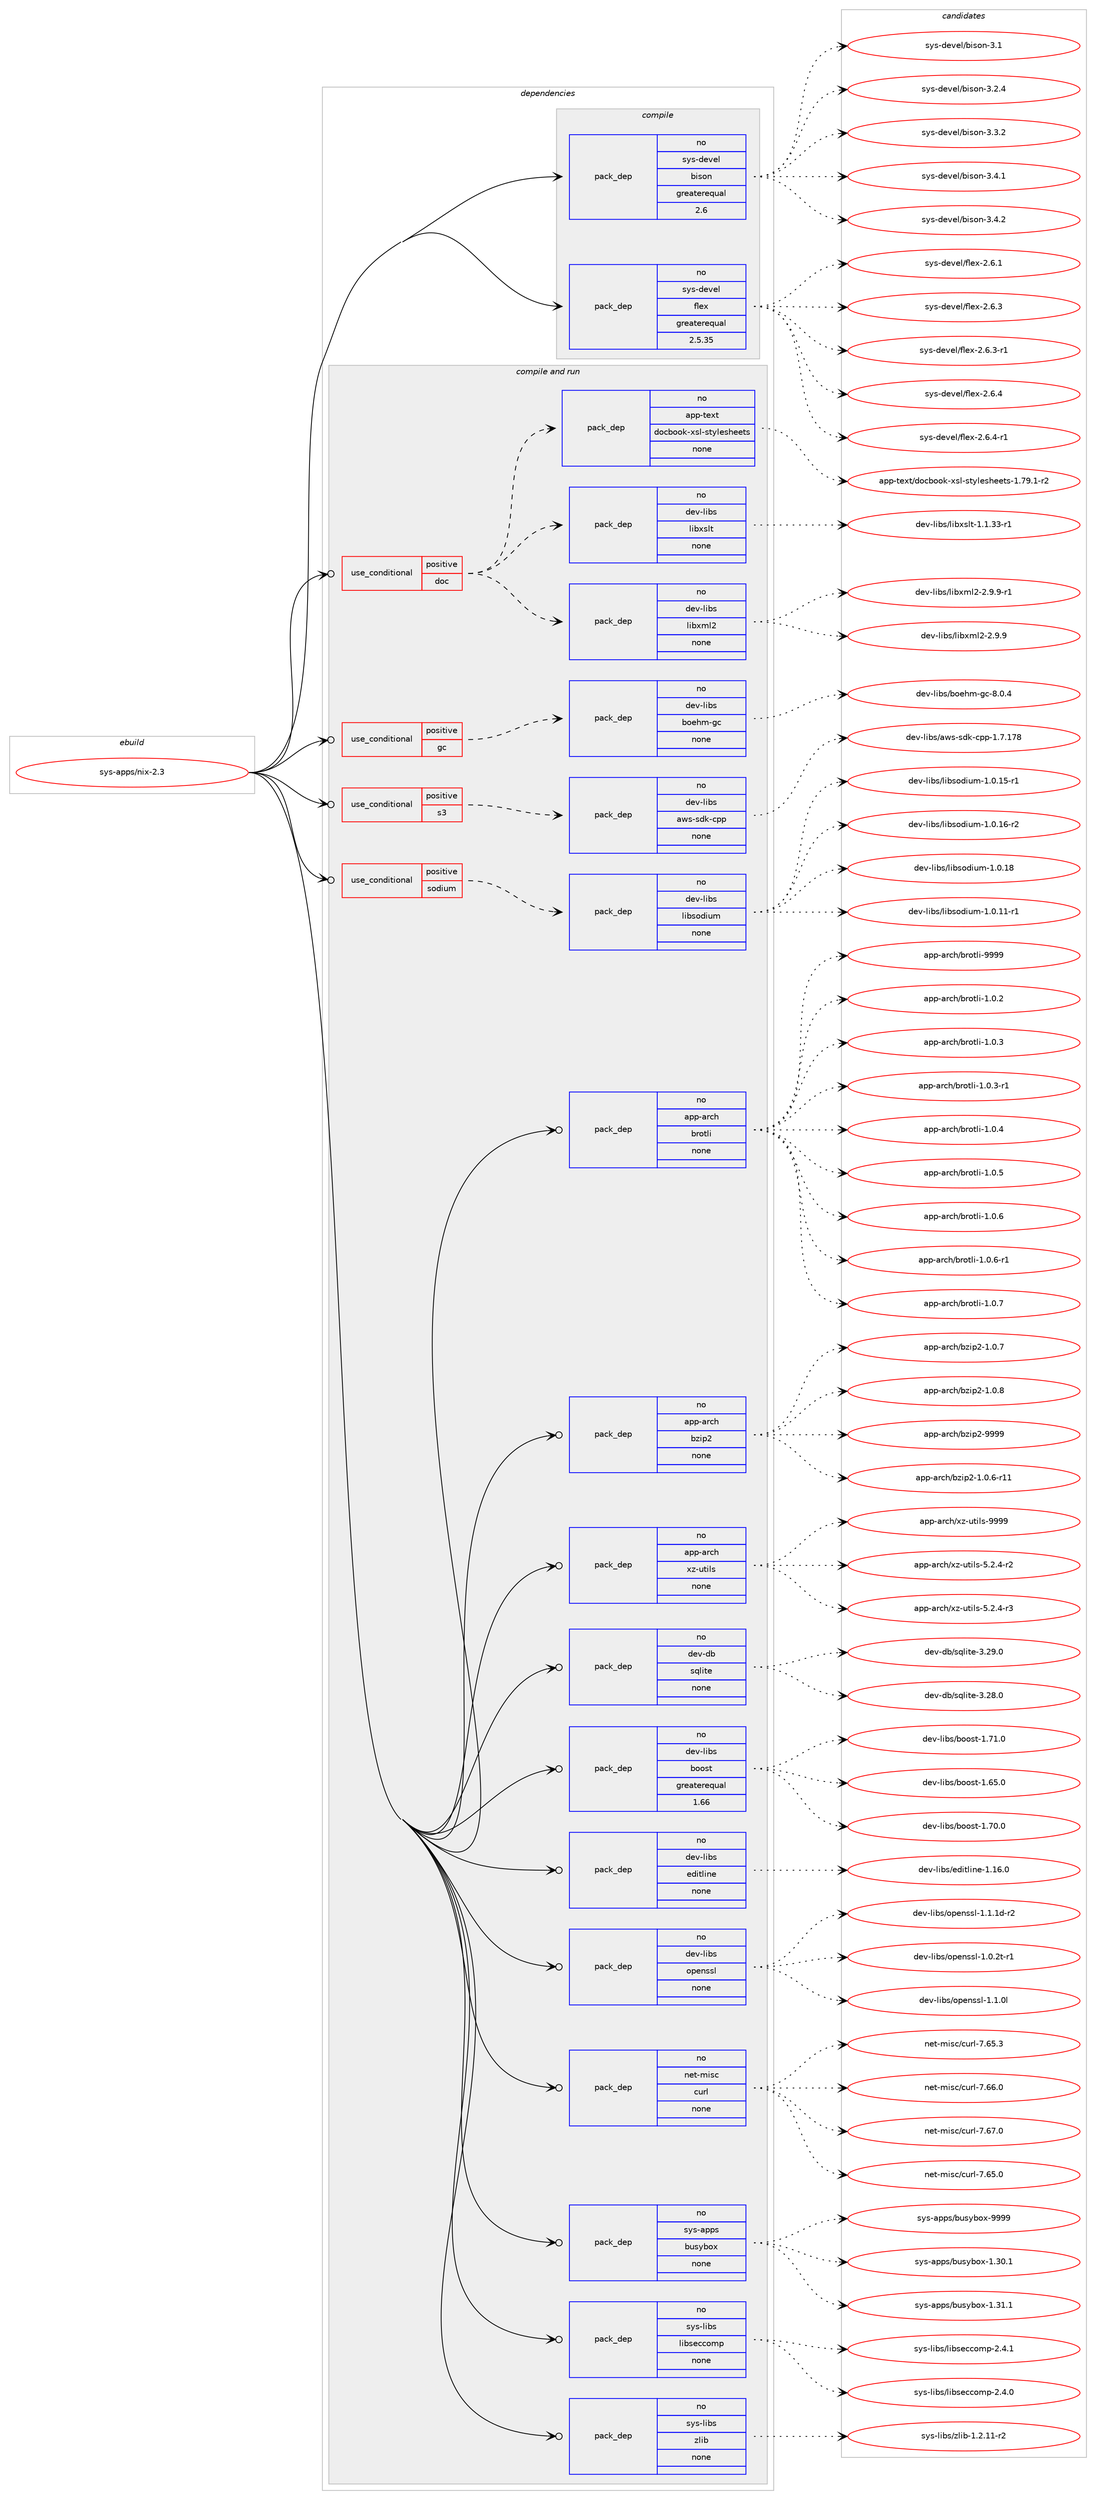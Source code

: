 digraph prolog {

# *************
# Graph options
# *************

newrank=true;
concentrate=true;
compound=true;
graph [rankdir=LR,fontname=Helvetica,fontsize=10,ranksep=1.5];#, ranksep=2.5, nodesep=0.2];
edge  [arrowhead=vee];
node  [fontname=Helvetica,fontsize=10];

# **********
# The ebuild
# **********

subgraph cluster_leftcol {
color=gray;
rank=same;
label=<<i>ebuild</i>>;
id [label="sys-apps/nix-2.3", color=red, width=4, href="../sys-apps/nix-2.3.svg"];
}

# ****************
# The dependencies
# ****************

subgraph cluster_midcol {
color=gray;
label=<<i>dependencies</i>>;
subgraph cluster_compile {
fillcolor="#eeeeee";
style=filled;
label=<<i>compile</i>>;
subgraph pack650059 {
dependency876510 [label=<<TABLE BORDER="0" CELLBORDER="1" CELLSPACING="0" CELLPADDING="4" WIDTH="220"><TR><TD ROWSPAN="6" CELLPADDING="30">pack_dep</TD></TR><TR><TD WIDTH="110">no</TD></TR><TR><TD>sys-devel</TD></TR><TR><TD>bison</TD></TR><TR><TD>greaterequal</TD></TR><TR><TD>2.6</TD></TR></TABLE>>, shape=none, color=blue];
}
id:e -> dependency876510:w [weight=20,style="solid",arrowhead="vee"];
subgraph pack650060 {
dependency876511 [label=<<TABLE BORDER="0" CELLBORDER="1" CELLSPACING="0" CELLPADDING="4" WIDTH="220"><TR><TD ROWSPAN="6" CELLPADDING="30">pack_dep</TD></TR><TR><TD WIDTH="110">no</TD></TR><TR><TD>sys-devel</TD></TR><TR><TD>flex</TD></TR><TR><TD>greaterequal</TD></TR><TR><TD>2.5.35</TD></TR></TABLE>>, shape=none, color=blue];
}
id:e -> dependency876511:w [weight=20,style="solid",arrowhead="vee"];
}
subgraph cluster_compileandrun {
fillcolor="#eeeeee";
style=filled;
label=<<i>compile and run</i>>;
subgraph cond211087 {
dependency876512 [label=<<TABLE BORDER="0" CELLBORDER="1" CELLSPACING="0" CELLPADDING="4"><TR><TD ROWSPAN="3" CELLPADDING="10">use_conditional</TD></TR><TR><TD>positive</TD></TR><TR><TD>doc</TD></TR></TABLE>>, shape=none, color=red];
subgraph pack650061 {
dependency876513 [label=<<TABLE BORDER="0" CELLBORDER="1" CELLSPACING="0" CELLPADDING="4" WIDTH="220"><TR><TD ROWSPAN="6" CELLPADDING="30">pack_dep</TD></TR><TR><TD WIDTH="110">no</TD></TR><TR><TD>dev-libs</TD></TR><TR><TD>libxml2</TD></TR><TR><TD>none</TD></TR><TR><TD></TD></TR></TABLE>>, shape=none, color=blue];
}
dependency876512:e -> dependency876513:w [weight=20,style="dashed",arrowhead="vee"];
subgraph pack650062 {
dependency876514 [label=<<TABLE BORDER="0" CELLBORDER="1" CELLSPACING="0" CELLPADDING="4" WIDTH="220"><TR><TD ROWSPAN="6" CELLPADDING="30">pack_dep</TD></TR><TR><TD WIDTH="110">no</TD></TR><TR><TD>dev-libs</TD></TR><TR><TD>libxslt</TD></TR><TR><TD>none</TD></TR><TR><TD></TD></TR></TABLE>>, shape=none, color=blue];
}
dependency876512:e -> dependency876514:w [weight=20,style="dashed",arrowhead="vee"];
subgraph pack650063 {
dependency876515 [label=<<TABLE BORDER="0" CELLBORDER="1" CELLSPACING="0" CELLPADDING="4" WIDTH="220"><TR><TD ROWSPAN="6" CELLPADDING="30">pack_dep</TD></TR><TR><TD WIDTH="110">no</TD></TR><TR><TD>app-text</TD></TR><TR><TD>docbook-xsl-stylesheets</TD></TR><TR><TD>none</TD></TR><TR><TD></TD></TR></TABLE>>, shape=none, color=blue];
}
dependency876512:e -> dependency876515:w [weight=20,style="dashed",arrowhead="vee"];
}
id:e -> dependency876512:w [weight=20,style="solid",arrowhead="odotvee"];
subgraph cond211088 {
dependency876516 [label=<<TABLE BORDER="0" CELLBORDER="1" CELLSPACING="0" CELLPADDING="4"><TR><TD ROWSPAN="3" CELLPADDING="10">use_conditional</TD></TR><TR><TD>positive</TD></TR><TR><TD>gc</TD></TR></TABLE>>, shape=none, color=red];
subgraph pack650064 {
dependency876517 [label=<<TABLE BORDER="0" CELLBORDER="1" CELLSPACING="0" CELLPADDING="4" WIDTH="220"><TR><TD ROWSPAN="6" CELLPADDING="30">pack_dep</TD></TR><TR><TD WIDTH="110">no</TD></TR><TR><TD>dev-libs</TD></TR><TR><TD>boehm-gc</TD></TR><TR><TD>none</TD></TR><TR><TD></TD></TR></TABLE>>, shape=none, color=blue];
}
dependency876516:e -> dependency876517:w [weight=20,style="dashed",arrowhead="vee"];
}
id:e -> dependency876516:w [weight=20,style="solid",arrowhead="odotvee"];
subgraph cond211089 {
dependency876518 [label=<<TABLE BORDER="0" CELLBORDER="1" CELLSPACING="0" CELLPADDING="4"><TR><TD ROWSPAN="3" CELLPADDING="10">use_conditional</TD></TR><TR><TD>positive</TD></TR><TR><TD>s3</TD></TR></TABLE>>, shape=none, color=red];
subgraph pack650065 {
dependency876519 [label=<<TABLE BORDER="0" CELLBORDER="1" CELLSPACING="0" CELLPADDING="4" WIDTH="220"><TR><TD ROWSPAN="6" CELLPADDING="30">pack_dep</TD></TR><TR><TD WIDTH="110">no</TD></TR><TR><TD>dev-libs</TD></TR><TR><TD>aws-sdk-cpp</TD></TR><TR><TD>none</TD></TR><TR><TD></TD></TR></TABLE>>, shape=none, color=blue];
}
dependency876518:e -> dependency876519:w [weight=20,style="dashed",arrowhead="vee"];
}
id:e -> dependency876518:w [weight=20,style="solid",arrowhead="odotvee"];
subgraph cond211090 {
dependency876520 [label=<<TABLE BORDER="0" CELLBORDER="1" CELLSPACING="0" CELLPADDING="4"><TR><TD ROWSPAN="3" CELLPADDING="10">use_conditional</TD></TR><TR><TD>positive</TD></TR><TR><TD>sodium</TD></TR></TABLE>>, shape=none, color=red];
subgraph pack650066 {
dependency876521 [label=<<TABLE BORDER="0" CELLBORDER="1" CELLSPACING="0" CELLPADDING="4" WIDTH="220"><TR><TD ROWSPAN="6" CELLPADDING="30">pack_dep</TD></TR><TR><TD WIDTH="110">no</TD></TR><TR><TD>dev-libs</TD></TR><TR><TD>libsodium</TD></TR><TR><TD>none</TD></TR><TR><TD></TD></TR></TABLE>>, shape=none, color=blue];
}
dependency876520:e -> dependency876521:w [weight=20,style="dashed",arrowhead="vee"];
}
id:e -> dependency876520:w [weight=20,style="solid",arrowhead="odotvee"];
subgraph pack650067 {
dependency876522 [label=<<TABLE BORDER="0" CELLBORDER="1" CELLSPACING="0" CELLPADDING="4" WIDTH="220"><TR><TD ROWSPAN="6" CELLPADDING="30">pack_dep</TD></TR><TR><TD WIDTH="110">no</TD></TR><TR><TD>app-arch</TD></TR><TR><TD>brotli</TD></TR><TR><TD>none</TD></TR><TR><TD></TD></TR></TABLE>>, shape=none, color=blue];
}
id:e -> dependency876522:w [weight=20,style="solid",arrowhead="odotvee"];
subgraph pack650068 {
dependency876523 [label=<<TABLE BORDER="0" CELLBORDER="1" CELLSPACING="0" CELLPADDING="4" WIDTH="220"><TR><TD ROWSPAN="6" CELLPADDING="30">pack_dep</TD></TR><TR><TD WIDTH="110">no</TD></TR><TR><TD>app-arch</TD></TR><TR><TD>bzip2</TD></TR><TR><TD>none</TD></TR><TR><TD></TD></TR></TABLE>>, shape=none, color=blue];
}
id:e -> dependency876523:w [weight=20,style="solid",arrowhead="odotvee"];
subgraph pack650069 {
dependency876524 [label=<<TABLE BORDER="0" CELLBORDER="1" CELLSPACING="0" CELLPADDING="4" WIDTH="220"><TR><TD ROWSPAN="6" CELLPADDING="30">pack_dep</TD></TR><TR><TD WIDTH="110">no</TD></TR><TR><TD>app-arch</TD></TR><TR><TD>xz-utils</TD></TR><TR><TD>none</TD></TR><TR><TD></TD></TR></TABLE>>, shape=none, color=blue];
}
id:e -> dependency876524:w [weight=20,style="solid",arrowhead="odotvee"];
subgraph pack650070 {
dependency876525 [label=<<TABLE BORDER="0" CELLBORDER="1" CELLSPACING="0" CELLPADDING="4" WIDTH="220"><TR><TD ROWSPAN="6" CELLPADDING="30">pack_dep</TD></TR><TR><TD WIDTH="110">no</TD></TR><TR><TD>dev-db</TD></TR><TR><TD>sqlite</TD></TR><TR><TD>none</TD></TR><TR><TD></TD></TR></TABLE>>, shape=none, color=blue];
}
id:e -> dependency876525:w [weight=20,style="solid",arrowhead="odotvee"];
subgraph pack650071 {
dependency876526 [label=<<TABLE BORDER="0" CELLBORDER="1" CELLSPACING="0" CELLPADDING="4" WIDTH="220"><TR><TD ROWSPAN="6" CELLPADDING="30">pack_dep</TD></TR><TR><TD WIDTH="110">no</TD></TR><TR><TD>dev-libs</TD></TR><TR><TD>boost</TD></TR><TR><TD>greaterequal</TD></TR><TR><TD>1.66</TD></TR></TABLE>>, shape=none, color=blue];
}
id:e -> dependency876526:w [weight=20,style="solid",arrowhead="odotvee"];
subgraph pack650072 {
dependency876527 [label=<<TABLE BORDER="0" CELLBORDER="1" CELLSPACING="0" CELLPADDING="4" WIDTH="220"><TR><TD ROWSPAN="6" CELLPADDING="30">pack_dep</TD></TR><TR><TD WIDTH="110">no</TD></TR><TR><TD>dev-libs</TD></TR><TR><TD>editline</TD></TR><TR><TD>none</TD></TR><TR><TD></TD></TR></TABLE>>, shape=none, color=blue];
}
id:e -> dependency876527:w [weight=20,style="solid",arrowhead="odotvee"];
subgraph pack650073 {
dependency876528 [label=<<TABLE BORDER="0" CELLBORDER="1" CELLSPACING="0" CELLPADDING="4" WIDTH="220"><TR><TD ROWSPAN="6" CELLPADDING="30">pack_dep</TD></TR><TR><TD WIDTH="110">no</TD></TR><TR><TD>dev-libs</TD></TR><TR><TD>openssl</TD></TR><TR><TD>none</TD></TR><TR><TD></TD></TR></TABLE>>, shape=none, color=blue];
}
id:e -> dependency876528:w [weight=20,style="solid",arrowhead="odotvee"];
subgraph pack650074 {
dependency876529 [label=<<TABLE BORDER="0" CELLBORDER="1" CELLSPACING="0" CELLPADDING="4" WIDTH="220"><TR><TD ROWSPAN="6" CELLPADDING="30">pack_dep</TD></TR><TR><TD WIDTH="110">no</TD></TR><TR><TD>net-misc</TD></TR><TR><TD>curl</TD></TR><TR><TD>none</TD></TR><TR><TD></TD></TR></TABLE>>, shape=none, color=blue];
}
id:e -> dependency876529:w [weight=20,style="solid",arrowhead="odotvee"];
subgraph pack650075 {
dependency876530 [label=<<TABLE BORDER="0" CELLBORDER="1" CELLSPACING="0" CELLPADDING="4" WIDTH="220"><TR><TD ROWSPAN="6" CELLPADDING="30">pack_dep</TD></TR><TR><TD WIDTH="110">no</TD></TR><TR><TD>sys-apps</TD></TR><TR><TD>busybox</TD></TR><TR><TD>none</TD></TR><TR><TD></TD></TR></TABLE>>, shape=none, color=blue];
}
id:e -> dependency876530:w [weight=20,style="solid",arrowhead="odotvee"];
subgraph pack650076 {
dependency876531 [label=<<TABLE BORDER="0" CELLBORDER="1" CELLSPACING="0" CELLPADDING="4" WIDTH="220"><TR><TD ROWSPAN="6" CELLPADDING="30">pack_dep</TD></TR><TR><TD WIDTH="110">no</TD></TR><TR><TD>sys-libs</TD></TR><TR><TD>libseccomp</TD></TR><TR><TD>none</TD></TR><TR><TD></TD></TR></TABLE>>, shape=none, color=blue];
}
id:e -> dependency876531:w [weight=20,style="solid",arrowhead="odotvee"];
subgraph pack650077 {
dependency876532 [label=<<TABLE BORDER="0" CELLBORDER="1" CELLSPACING="0" CELLPADDING="4" WIDTH="220"><TR><TD ROWSPAN="6" CELLPADDING="30">pack_dep</TD></TR><TR><TD WIDTH="110">no</TD></TR><TR><TD>sys-libs</TD></TR><TR><TD>zlib</TD></TR><TR><TD>none</TD></TR><TR><TD></TD></TR></TABLE>>, shape=none, color=blue];
}
id:e -> dependency876532:w [weight=20,style="solid",arrowhead="odotvee"];
}
subgraph cluster_run {
fillcolor="#eeeeee";
style=filled;
label=<<i>run</i>>;
}
}

# **************
# The candidates
# **************

subgraph cluster_choices {
rank=same;
color=gray;
label=<<i>candidates</i>>;

subgraph choice650059 {
color=black;
nodesep=1;
choice11512111545100101118101108479810511511111045514649 [label="sys-devel/bison-3.1", color=red, width=4,href="../sys-devel/bison-3.1.svg"];
choice115121115451001011181011084798105115111110455146504652 [label="sys-devel/bison-3.2.4", color=red, width=4,href="../sys-devel/bison-3.2.4.svg"];
choice115121115451001011181011084798105115111110455146514650 [label="sys-devel/bison-3.3.2", color=red, width=4,href="../sys-devel/bison-3.3.2.svg"];
choice115121115451001011181011084798105115111110455146524649 [label="sys-devel/bison-3.4.1", color=red, width=4,href="../sys-devel/bison-3.4.1.svg"];
choice115121115451001011181011084798105115111110455146524650 [label="sys-devel/bison-3.4.2", color=red, width=4,href="../sys-devel/bison-3.4.2.svg"];
dependency876510:e -> choice11512111545100101118101108479810511511111045514649:w [style=dotted,weight="100"];
dependency876510:e -> choice115121115451001011181011084798105115111110455146504652:w [style=dotted,weight="100"];
dependency876510:e -> choice115121115451001011181011084798105115111110455146514650:w [style=dotted,weight="100"];
dependency876510:e -> choice115121115451001011181011084798105115111110455146524649:w [style=dotted,weight="100"];
dependency876510:e -> choice115121115451001011181011084798105115111110455146524650:w [style=dotted,weight="100"];
}
subgraph choice650060 {
color=black;
nodesep=1;
choice1151211154510010111810110847102108101120455046544649 [label="sys-devel/flex-2.6.1", color=red, width=4,href="../sys-devel/flex-2.6.1.svg"];
choice1151211154510010111810110847102108101120455046544651 [label="sys-devel/flex-2.6.3", color=red, width=4,href="../sys-devel/flex-2.6.3.svg"];
choice11512111545100101118101108471021081011204550465446514511449 [label="sys-devel/flex-2.6.3-r1", color=red, width=4,href="../sys-devel/flex-2.6.3-r1.svg"];
choice1151211154510010111810110847102108101120455046544652 [label="sys-devel/flex-2.6.4", color=red, width=4,href="../sys-devel/flex-2.6.4.svg"];
choice11512111545100101118101108471021081011204550465446524511449 [label="sys-devel/flex-2.6.4-r1", color=red, width=4,href="../sys-devel/flex-2.6.4-r1.svg"];
dependency876511:e -> choice1151211154510010111810110847102108101120455046544649:w [style=dotted,weight="100"];
dependency876511:e -> choice1151211154510010111810110847102108101120455046544651:w [style=dotted,weight="100"];
dependency876511:e -> choice11512111545100101118101108471021081011204550465446514511449:w [style=dotted,weight="100"];
dependency876511:e -> choice1151211154510010111810110847102108101120455046544652:w [style=dotted,weight="100"];
dependency876511:e -> choice11512111545100101118101108471021081011204550465446524511449:w [style=dotted,weight="100"];
}
subgraph choice650061 {
color=black;
nodesep=1;
choice1001011184510810598115471081059812010910850455046574657 [label="dev-libs/libxml2-2.9.9", color=red, width=4,href="../dev-libs/libxml2-2.9.9.svg"];
choice10010111845108105981154710810598120109108504550465746574511449 [label="dev-libs/libxml2-2.9.9-r1", color=red, width=4,href="../dev-libs/libxml2-2.9.9-r1.svg"];
dependency876513:e -> choice1001011184510810598115471081059812010910850455046574657:w [style=dotted,weight="100"];
dependency876513:e -> choice10010111845108105981154710810598120109108504550465746574511449:w [style=dotted,weight="100"];
}
subgraph choice650062 {
color=black;
nodesep=1;
choice10010111845108105981154710810598120115108116454946494651514511449 [label="dev-libs/libxslt-1.1.33-r1", color=red, width=4,href="../dev-libs/libxslt-1.1.33-r1.svg"];
dependency876514:e -> choice10010111845108105981154710810598120115108116454946494651514511449:w [style=dotted,weight="100"];
}
subgraph choice650063 {
color=black;
nodesep=1;
choice97112112451161011201164710011199981111111074512011510845115116121108101115104101101116115454946555746494511450 [label="app-text/docbook-xsl-stylesheets-1.79.1-r2", color=red, width=4,href="../app-text/docbook-xsl-stylesheets-1.79.1-r2.svg"];
dependency876515:e -> choice97112112451161011201164710011199981111111074512011510845115116121108101115104101101116115454946555746494511450:w [style=dotted,weight="100"];
}
subgraph choice650064 {
color=black;
nodesep=1;
choice100101118451081059811547981111011041094510399455646484652 [label="dev-libs/boehm-gc-8.0.4", color=red, width=4,href="../dev-libs/boehm-gc-8.0.4.svg"];
dependency876517:e -> choice100101118451081059811547981111011041094510399455646484652:w [style=dotted,weight="100"];
}
subgraph choice650065 {
color=black;
nodesep=1;
choice100101118451081059811547971191154511510010745991121124549465546495556 [label="dev-libs/aws-sdk-cpp-1.7.178", color=red, width=4,href="../dev-libs/aws-sdk-cpp-1.7.178.svg"];
dependency876519:e -> choice100101118451081059811547971191154511510010745991121124549465546495556:w [style=dotted,weight="100"];
}
subgraph choice650066 {
color=black;
nodesep=1;
choice10010111845108105981154710810598115111100105117109454946484649494511449 [label="dev-libs/libsodium-1.0.11-r1", color=red, width=4,href="../dev-libs/libsodium-1.0.11-r1.svg"];
choice10010111845108105981154710810598115111100105117109454946484649534511449 [label="dev-libs/libsodium-1.0.15-r1", color=red, width=4,href="../dev-libs/libsodium-1.0.15-r1.svg"];
choice10010111845108105981154710810598115111100105117109454946484649544511450 [label="dev-libs/libsodium-1.0.16-r2", color=red, width=4,href="../dev-libs/libsodium-1.0.16-r2.svg"];
choice1001011184510810598115471081059811511110010511710945494648464956 [label="dev-libs/libsodium-1.0.18", color=red, width=4,href="../dev-libs/libsodium-1.0.18.svg"];
dependency876521:e -> choice10010111845108105981154710810598115111100105117109454946484649494511449:w [style=dotted,weight="100"];
dependency876521:e -> choice10010111845108105981154710810598115111100105117109454946484649534511449:w [style=dotted,weight="100"];
dependency876521:e -> choice10010111845108105981154710810598115111100105117109454946484649544511450:w [style=dotted,weight="100"];
dependency876521:e -> choice1001011184510810598115471081059811511110010511710945494648464956:w [style=dotted,weight="100"];
}
subgraph choice650067 {
color=black;
nodesep=1;
choice971121124597114991044798114111116108105454946484650 [label="app-arch/brotli-1.0.2", color=red, width=4,href="../app-arch/brotli-1.0.2.svg"];
choice971121124597114991044798114111116108105454946484651 [label="app-arch/brotli-1.0.3", color=red, width=4,href="../app-arch/brotli-1.0.3.svg"];
choice9711211245971149910447981141111161081054549464846514511449 [label="app-arch/brotli-1.0.3-r1", color=red, width=4,href="../app-arch/brotli-1.0.3-r1.svg"];
choice971121124597114991044798114111116108105454946484652 [label="app-arch/brotli-1.0.4", color=red, width=4,href="../app-arch/brotli-1.0.4.svg"];
choice971121124597114991044798114111116108105454946484653 [label="app-arch/brotli-1.0.5", color=red, width=4,href="../app-arch/brotli-1.0.5.svg"];
choice971121124597114991044798114111116108105454946484654 [label="app-arch/brotli-1.0.6", color=red, width=4,href="../app-arch/brotli-1.0.6.svg"];
choice9711211245971149910447981141111161081054549464846544511449 [label="app-arch/brotli-1.0.6-r1", color=red, width=4,href="../app-arch/brotli-1.0.6-r1.svg"];
choice971121124597114991044798114111116108105454946484655 [label="app-arch/brotli-1.0.7", color=red, width=4,href="../app-arch/brotli-1.0.7.svg"];
choice9711211245971149910447981141111161081054557575757 [label="app-arch/brotli-9999", color=red, width=4,href="../app-arch/brotli-9999.svg"];
dependency876522:e -> choice971121124597114991044798114111116108105454946484650:w [style=dotted,weight="100"];
dependency876522:e -> choice971121124597114991044798114111116108105454946484651:w [style=dotted,weight="100"];
dependency876522:e -> choice9711211245971149910447981141111161081054549464846514511449:w [style=dotted,weight="100"];
dependency876522:e -> choice971121124597114991044798114111116108105454946484652:w [style=dotted,weight="100"];
dependency876522:e -> choice971121124597114991044798114111116108105454946484653:w [style=dotted,weight="100"];
dependency876522:e -> choice971121124597114991044798114111116108105454946484654:w [style=dotted,weight="100"];
dependency876522:e -> choice9711211245971149910447981141111161081054549464846544511449:w [style=dotted,weight="100"];
dependency876522:e -> choice971121124597114991044798114111116108105454946484655:w [style=dotted,weight="100"];
dependency876522:e -> choice9711211245971149910447981141111161081054557575757:w [style=dotted,weight="100"];
}
subgraph choice650068 {
color=black;
nodesep=1;
choice97112112459711499104479812210511250454946484654451144949 [label="app-arch/bzip2-1.0.6-r11", color=red, width=4,href="../app-arch/bzip2-1.0.6-r11.svg"];
choice97112112459711499104479812210511250454946484655 [label="app-arch/bzip2-1.0.7", color=red, width=4,href="../app-arch/bzip2-1.0.7.svg"];
choice97112112459711499104479812210511250454946484656 [label="app-arch/bzip2-1.0.8", color=red, width=4,href="../app-arch/bzip2-1.0.8.svg"];
choice971121124597114991044798122105112504557575757 [label="app-arch/bzip2-9999", color=red, width=4,href="../app-arch/bzip2-9999.svg"];
dependency876523:e -> choice97112112459711499104479812210511250454946484654451144949:w [style=dotted,weight="100"];
dependency876523:e -> choice97112112459711499104479812210511250454946484655:w [style=dotted,weight="100"];
dependency876523:e -> choice97112112459711499104479812210511250454946484656:w [style=dotted,weight="100"];
dependency876523:e -> choice971121124597114991044798122105112504557575757:w [style=dotted,weight="100"];
}
subgraph choice650069 {
color=black;
nodesep=1;
choice9711211245971149910447120122451171161051081154553465046524511450 [label="app-arch/xz-utils-5.2.4-r2", color=red, width=4,href="../app-arch/xz-utils-5.2.4-r2.svg"];
choice9711211245971149910447120122451171161051081154553465046524511451 [label="app-arch/xz-utils-5.2.4-r3", color=red, width=4,href="../app-arch/xz-utils-5.2.4-r3.svg"];
choice9711211245971149910447120122451171161051081154557575757 [label="app-arch/xz-utils-9999", color=red, width=4,href="../app-arch/xz-utils-9999.svg"];
dependency876524:e -> choice9711211245971149910447120122451171161051081154553465046524511450:w [style=dotted,weight="100"];
dependency876524:e -> choice9711211245971149910447120122451171161051081154553465046524511451:w [style=dotted,weight="100"];
dependency876524:e -> choice9711211245971149910447120122451171161051081154557575757:w [style=dotted,weight="100"];
}
subgraph choice650070 {
color=black;
nodesep=1;
choice10010111845100984711511310810511610145514650564648 [label="dev-db/sqlite-3.28.0", color=red, width=4,href="../dev-db/sqlite-3.28.0.svg"];
choice10010111845100984711511310810511610145514650574648 [label="dev-db/sqlite-3.29.0", color=red, width=4,href="../dev-db/sqlite-3.29.0.svg"];
dependency876525:e -> choice10010111845100984711511310810511610145514650564648:w [style=dotted,weight="100"];
dependency876525:e -> choice10010111845100984711511310810511610145514650574648:w [style=dotted,weight="100"];
}
subgraph choice650071 {
color=black;
nodesep=1;
choice1001011184510810598115479811111111511645494654534648 [label="dev-libs/boost-1.65.0", color=red, width=4,href="../dev-libs/boost-1.65.0.svg"];
choice1001011184510810598115479811111111511645494655484648 [label="dev-libs/boost-1.70.0", color=red, width=4,href="../dev-libs/boost-1.70.0.svg"];
choice1001011184510810598115479811111111511645494655494648 [label="dev-libs/boost-1.71.0", color=red, width=4,href="../dev-libs/boost-1.71.0.svg"];
dependency876526:e -> choice1001011184510810598115479811111111511645494654534648:w [style=dotted,weight="100"];
dependency876526:e -> choice1001011184510810598115479811111111511645494655484648:w [style=dotted,weight="100"];
dependency876526:e -> choice1001011184510810598115479811111111511645494655494648:w [style=dotted,weight="100"];
}
subgraph choice650072 {
color=black;
nodesep=1;
choice10010111845108105981154710110010511610810511010145494649544648 [label="dev-libs/editline-1.16.0", color=red, width=4,href="../dev-libs/editline-1.16.0.svg"];
dependency876527:e -> choice10010111845108105981154710110010511610810511010145494649544648:w [style=dotted,weight="100"];
}
subgraph choice650073 {
color=black;
nodesep=1;
choice1001011184510810598115471111121011101151151084549464846501164511449 [label="dev-libs/openssl-1.0.2t-r1", color=red, width=4,href="../dev-libs/openssl-1.0.2t-r1.svg"];
choice100101118451081059811547111112101110115115108454946494648108 [label="dev-libs/openssl-1.1.0l", color=red, width=4,href="../dev-libs/openssl-1.1.0l.svg"];
choice1001011184510810598115471111121011101151151084549464946491004511450 [label="dev-libs/openssl-1.1.1d-r2", color=red, width=4,href="../dev-libs/openssl-1.1.1d-r2.svg"];
dependency876528:e -> choice1001011184510810598115471111121011101151151084549464846501164511449:w [style=dotted,weight="100"];
dependency876528:e -> choice100101118451081059811547111112101110115115108454946494648108:w [style=dotted,weight="100"];
dependency876528:e -> choice1001011184510810598115471111121011101151151084549464946491004511450:w [style=dotted,weight="100"];
}
subgraph choice650074 {
color=black;
nodesep=1;
choice1101011164510910511599479911711410845554654534648 [label="net-misc/curl-7.65.0", color=red, width=4,href="../net-misc/curl-7.65.0.svg"];
choice1101011164510910511599479911711410845554654534651 [label="net-misc/curl-7.65.3", color=red, width=4,href="../net-misc/curl-7.65.3.svg"];
choice1101011164510910511599479911711410845554654544648 [label="net-misc/curl-7.66.0", color=red, width=4,href="../net-misc/curl-7.66.0.svg"];
choice1101011164510910511599479911711410845554654554648 [label="net-misc/curl-7.67.0", color=red, width=4,href="../net-misc/curl-7.67.0.svg"];
dependency876529:e -> choice1101011164510910511599479911711410845554654534648:w [style=dotted,weight="100"];
dependency876529:e -> choice1101011164510910511599479911711410845554654534651:w [style=dotted,weight="100"];
dependency876529:e -> choice1101011164510910511599479911711410845554654544648:w [style=dotted,weight="100"];
dependency876529:e -> choice1101011164510910511599479911711410845554654554648:w [style=dotted,weight="100"];
}
subgraph choice650075 {
color=black;
nodesep=1;
choice115121115459711211211547981171151219811112045494651484649 [label="sys-apps/busybox-1.30.1", color=red, width=4,href="../sys-apps/busybox-1.30.1.svg"];
choice115121115459711211211547981171151219811112045494651494649 [label="sys-apps/busybox-1.31.1", color=red, width=4,href="../sys-apps/busybox-1.31.1.svg"];
choice11512111545971121121154798117115121981111204557575757 [label="sys-apps/busybox-9999", color=red, width=4,href="../sys-apps/busybox-9999.svg"];
dependency876530:e -> choice115121115459711211211547981171151219811112045494651484649:w [style=dotted,weight="100"];
dependency876530:e -> choice115121115459711211211547981171151219811112045494651494649:w [style=dotted,weight="100"];
dependency876530:e -> choice11512111545971121121154798117115121981111204557575757:w [style=dotted,weight="100"];
}
subgraph choice650076 {
color=black;
nodesep=1;
choice115121115451081059811547108105981151019999111109112455046524648 [label="sys-libs/libseccomp-2.4.0", color=red, width=4,href="../sys-libs/libseccomp-2.4.0.svg"];
choice115121115451081059811547108105981151019999111109112455046524649 [label="sys-libs/libseccomp-2.4.1", color=red, width=4,href="../sys-libs/libseccomp-2.4.1.svg"];
dependency876531:e -> choice115121115451081059811547108105981151019999111109112455046524648:w [style=dotted,weight="100"];
dependency876531:e -> choice115121115451081059811547108105981151019999111109112455046524649:w [style=dotted,weight="100"];
}
subgraph choice650077 {
color=black;
nodesep=1;
choice11512111545108105981154712210810598454946504649494511450 [label="sys-libs/zlib-1.2.11-r2", color=red, width=4,href="../sys-libs/zlib-1.2.11-r2.svg"];
dependency876532:e -> choice11512111545108105981154712210810598454946504649494511450:w [style=dotted,weight="100"];
}
}

}
